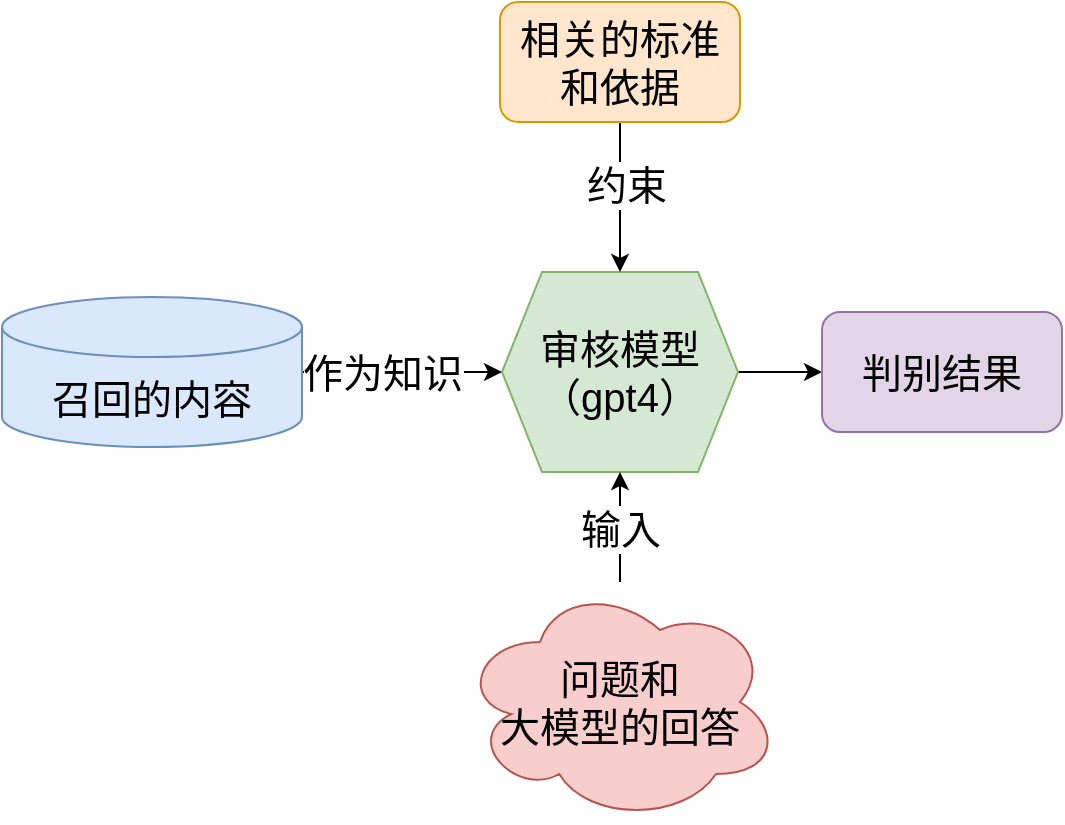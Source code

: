 <mxfile version="24.0.7" type="device">
  <diagram name="第 1 页" id="PrCAuNZcClRXwV47yXRq">
    <mxGraphModel dx="1379" dy="759" grid="1" gridSize="10" guides="1" tooltips="1" connect="1" arrows="1" fold="1" page="1" pageScale="1" pageWidth="827" pageHeight="1169" math="0" shadow="0">
      <root>
        <mxCell id="0" />
        <mxCell id="1" parent="0" />
        <mxCell id="C0SI45p9qejPsa8dpuFQ-10" value="" style="edgeStyle=orthogonalEdgeStyle;rounded=0;orthogonalLoop=1;jettySize=auto;html=1;" edge="1" parent="1" source="C0SI45p9qejPsa8dpuFQ-1" target="C0SI45p9qejPsa8dpuFQ-5">
          <mxGeometry relative="1" as="geometry" />
        </mxCell>
        <mxCell id="C0SI45p9qejPsa8dpuFQ-1" value="&lt;font style=&quot;font-size: 20px;&quot;&gt;审核模型&lt;/font&gt;&lt;div style=&quot;font-size: 20px;&quot;&gt;&lt;font style=&quot;font-size: 20px;&quot;&gt;（gpt4）&lt;/font&gt;&lt;/div&gt;" style="shape=hexagon;perimeter=hexagonPerimeter2;whiteSpace=wrap;html=1;fixedSize=1;fillColor=#d5e8d4;strokeColor=#82b366;" vertex="1" parent="1">
          <mxGeometry x="360" y="355" width="118" height="100" as="geometry" />
        </mxCell>
        <mxCell id="C0SI45p9qejPsa8dpuFQ-3" style="edgeStyle=orthogonalEdgeStyle;rounded=0;orthogonalLoop=1;jettySize=auto;html=1;" edge="1" parent="1" source="C0SI45p9qejPsa8dpuFQ-2" target="C0SI45p9qejPsa8dpuFQ-1">
          <mxGeometry relative="1" as="geometry" />
        </mxCell>
        <mxCell id="C0SI45p9qejPsa8dpuFQ-4" value="&lt;font style=&quot;font-size: 20px;&quot;&gt;作为知识&lt;/font&gt;" style="edgeLabel;html=1;align=center;verticalAlign=middle;resizable=0;points=[];" vertex="1" connectable="0" parent="C0SI45p9qejPsa8dpuFQ-3">
          <mxGeometry x="0.098" y="-2" relative="1" as="geometry">
            <mxPoint x="-15" y="-2" as="offset" />
          </mxGeometry>
        </mxCell>
        <mxCell id="C0SI45p9qejPsa8dpuFQ-2" value="&lt;font style=&quot;font-size: 20px;&quot;&gt;召回的内容&lt;/font&gt;" style="shape=cylinder3;whiteSpace=wrap;html=1;boundedLbl=1;backgroundOutline=1;size=15;fillColor=#dae8fc;strokeColor=#6c8ebf;" vertex="1" parent="1">
          <mxGeometry x="110" y="367.5" width="150" height="75" as="geometry" />
        </mxCell>
        <mxCell id="C0SI45p9qejPsa8dpuFQ-5" value="&lt;span style=&quot;font-size: 20px;&quot;&gt;判别结果&lt;/span&gt;" style="rounded=1;whiteSpace=wrap;html=1;fillColor=#e1d5e7;strokeColor=#9673a6;" vertex="1" parent="1">
          <mxGeometry x="520" y="375" width="120" height="60" as="geometry" />
        </mxCell>
        <mxCell id="C0SI45p9qejPsa8dpuFQ-8" style="edgeStyle=orthogonalEdgeStyle;rounded=0;orthogonalLoop=1;jettySize=auto;html=1;entryX=0.5;entryY=1;entryDx=0;entryDy=0;" edge="1" parent="1" source="C0SI45p9qejPsa8dpuFQ-7" target="C0SI45p9qejPsa8dpuFQ-1">
          <mxGeometry relative="1" as="geometry" />
        </mxCell>
        <mxCell id="C0SI45p9qejPsa8dpuFQ-9" value="&lt;font style=&quot;font-size: 20px;&quot;&gt;输入&lt;/font&gt;" style="edgeLabel;html=1;align=center;verticalAlign=middle;resizable=0;points=[];" vertex="1" connectable="0" parent="C0SI45p9qejPsa8dpuFQ-8">
          <mxGeometry x="-0.018" relative="1" as="geometry">
            <mxPoint as="offset" />
          </mxGeometry>
        </mxCell>
        <mxCell id="C0SI45p9qejPsa8dpuFQ-7" value="&lt;font style=&quot;font-size: 20px;&quot;&gt;问题和&lt;/font&gt;&lt;div style=&quot;font-size: 20px;&quot;&gt;&lt;font style=&quot;font-size: 20px;&quot;&gt;大模型的回答&lt;/font&gt;&lt;/div&gt;" style="ellipse;shape=cloud;whiteSpace=wrap;html=1;fillColor=#f8cecc;strokeColor=#b85450;" vertex="1" parent="1">
          <mxGeometry x="339" y="510" width="160" height="120" as="geometry" />
        </mxCell>
        <mxCell id="C0SI45p9qejPsa8dpuFQ-13" style="edgeStyle=orthogonalEdgeStyle;rounded=0;orthogonalLoop=1;jettySize=auto;html=1;" edge="1" parent="1" source="C0SI45p9qejPsa8dpuFQ-12" target="C0SI45p9qejPsa8dpuFQ-1">
          <mxGeometry relative="1" as="geometry" />
        </mxCell>
        <mxCell id="C0SI45p9qejPsa8dpuFQ-14" value="&lt;font style=&quot;font-size: 20px;&quot;&gt;约束&lt;/font&gt;" style="edgeLabel;html=1;align=center;verticalAlign=middle;resizable=0;points=[];" vertex="1" connectable="0" parent="C0SI45p9qejPsa8dpuFQ-13">
          <mxGeometry x="-0.173" y="3" relative="1" as="geometry">
            <mxPoint as="offset" />
          </mxGeometry>
        </mxCell>
        <mxCell id="C0SI45p9qejPsa8dpuFQ-12" value="&lt;font style=&quot;font-size: 20px;&quot;&gt;相关的标准和依据&lt;/font&gt;" style="rounded=1;whiteSpace=wrap;html=1;fillColor=#ffe6cc;strokeColor=#d79b00;" vertex="1" parent="1">
          <mxGeometry x="359" y="220" width="120" height="60" as="geometry" />
        </mxCell>
      </root>
    </mxGraphModel>
  </diagram>
</mxfile>
